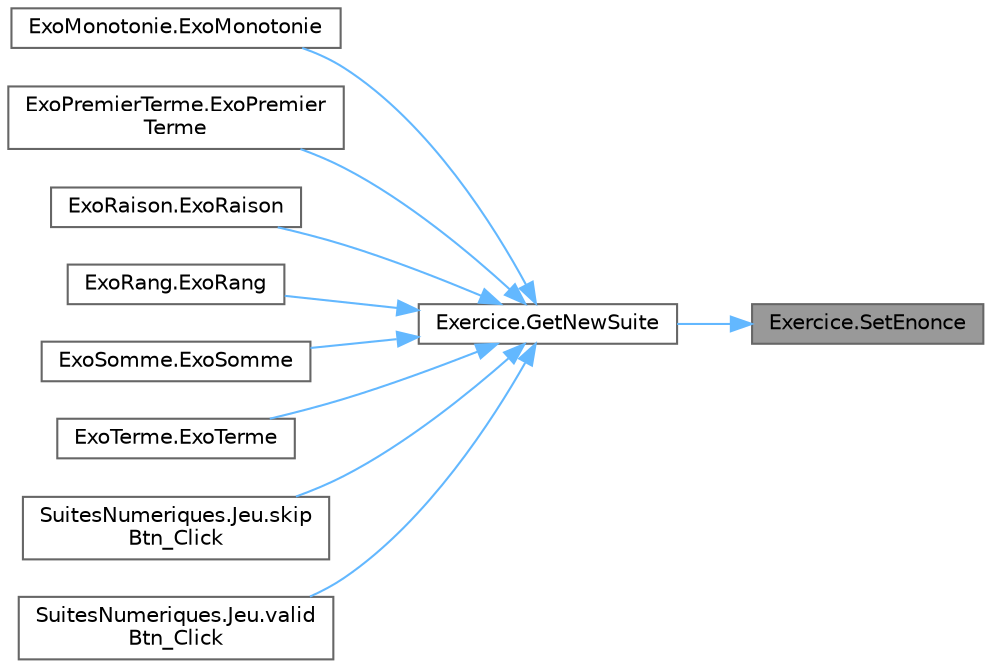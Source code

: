 digraph "Exercice.SetEnonce"
{
 // LATEX_PDF_SIZE
  bgcolor="transparent";
  edge [fontname=Helvetica,fontsize=10,labelfontname=Helvetica,labelfontsize=10];
  node [fontname=Helvetica,fontsize=10,shape=box,height=0.2,width=0.4];
  rankdir="RL";
  Node1 [id="Node000001",label="Exercice.SetEnonce",height=0.2,width=0.4,color="gray40", fillcolor="grey60", style="filled", fontcolor="black",tooltip="Servira à générer l'énoncé et le format de réponse correspondant au type d'exercice."];
  Node1 -> Node2 [id="edge1_Node000001_Node000002",dir="back",color="steelblue1",style="solid",tooltip=" "];
  Node2 [id="Node000002",label="Exercice.GetNewSuite",height=0.2,width=0.4,color="grey40", fillcolor="white", style="filled",URL="$class_exercice.html#ac937f6597b7eb65864d9b8273bc80fe9",tooltip="Sert à (re)génèrer l'exercice."];
  Node2 -> Node3 [id="edge2_Node000002_Node000003",dir="back",color="steelblue1",style="solid",tooltip=" "];
  Node3 [id="Node000003",label="ExoMonotonie.ExoMonotonie",height=0.2,width=0.4,color="grey40", fillcolor="white", style="filled",URL="$class_exo_monotonie.html#a29a83f2932558ed1ac02518df401121a",tooltip=" "];
  Node2 -> Node4 [id="edge3_Node000002_Node000004",dir="back",color="steelblue1",style="solid",tooltip=" "];
  Node4 [id="Node000004",label="ExoPremierTerme.ExoPremier\lTerme",height=0.2,width=0.4,color="grey40", fillcolor="white", style="filled",URL="$class_exo_premier_terme.html#a5c1f2c4d5e9cf6331207a85ed00540d5",tooltip=" "];
  Node2 -> Node5 [id="edge4_Node000002_Node000005",dir="back",color="steelblue1",style="solid",tooltip=" "];
  Node5 [id="Node000005",label="ExoRaison.ExoRaison",height=0.2,width=0.4,color="grey40", fillcolor="white", style="filled",URL="$class_exo_raison.html#a2c470682fc2c5aa0985692e97d685ea8",tooltip=" "];
  Node2 -> Node6 [id="edge5_Node000002_Node000006",dir="back",color="steelblue1",style="solid",tooltip=" "];
  Node6 [id="Node000006",label="ExoRang.ExoRang",height=0.2,width=0.4,color="grey40", fillcolor="white", style="filled",URL="$class_exo_rang.html#a66441eb7efbb993095903ca8d62e558e",tooltip=" "];
  Node2 -> Node7 [id="edge6_Node000002_Node000007",dir="back",color="steelblue1",style="solid",tooltip=" "];
  Node7 [id="Node000007",label="ExoSomme.ExoSomme",height=0.2,width=0.4,color="grey40", fillcolor="white", style="filled",URL="$class_exo_somme.html#a90d4eb81397e1c25c0aa42fb42beefa4",tooltip=" "];
  Node2 -> Node8 [id="edge7_Node000002_Node000008",dir="back",color="steelblue1",style="solid",tooltip=" "];
  Node8 [id="Node000008",label="ExoTerme.ExoTerme",height=0.2,width=0.4,color="grey40", fillcolor="white", style="filled",URL="$class_exo_terme.html#a79360e5af78c3b347aa79c9348326903",tooltip=" "];
  Node2 -> Node9 [id="edge8_Node000002_Node000009",dir="back",color="steelblue1",style="solid",tooltip=" "];
  Node9 [id="Node000009",label="SuitesNumeriques.Jeu.skip\lBtn_Click",height=0.2,width=0.4,color="grey40", fillcolor="white", style="filled",URL="$class_suites_numeriques_1_1_jeu.html#a91473341a849ebda8bb7957be4f150fe",tooltip="Passer le tour du joueur en cours."];
  Node2 -> Node10 [id="edge9_Node000002_Node000010",dir="back",color="steelblue1",style="solid",tooltip=" "];
  Node10 [id="Node000010",label="SuitesNumeriques.Jeu.valid\lBtn_Click",height=0.2,width=0.4,color="grey40", fillcolor="white", style="filled",URL="$class_suites_numeriques_1_1_jeu.html#a8eab5c20fbe01e11a99540b19966afad",tooltip="Soummettre la réponse d'un joueur."];
}
